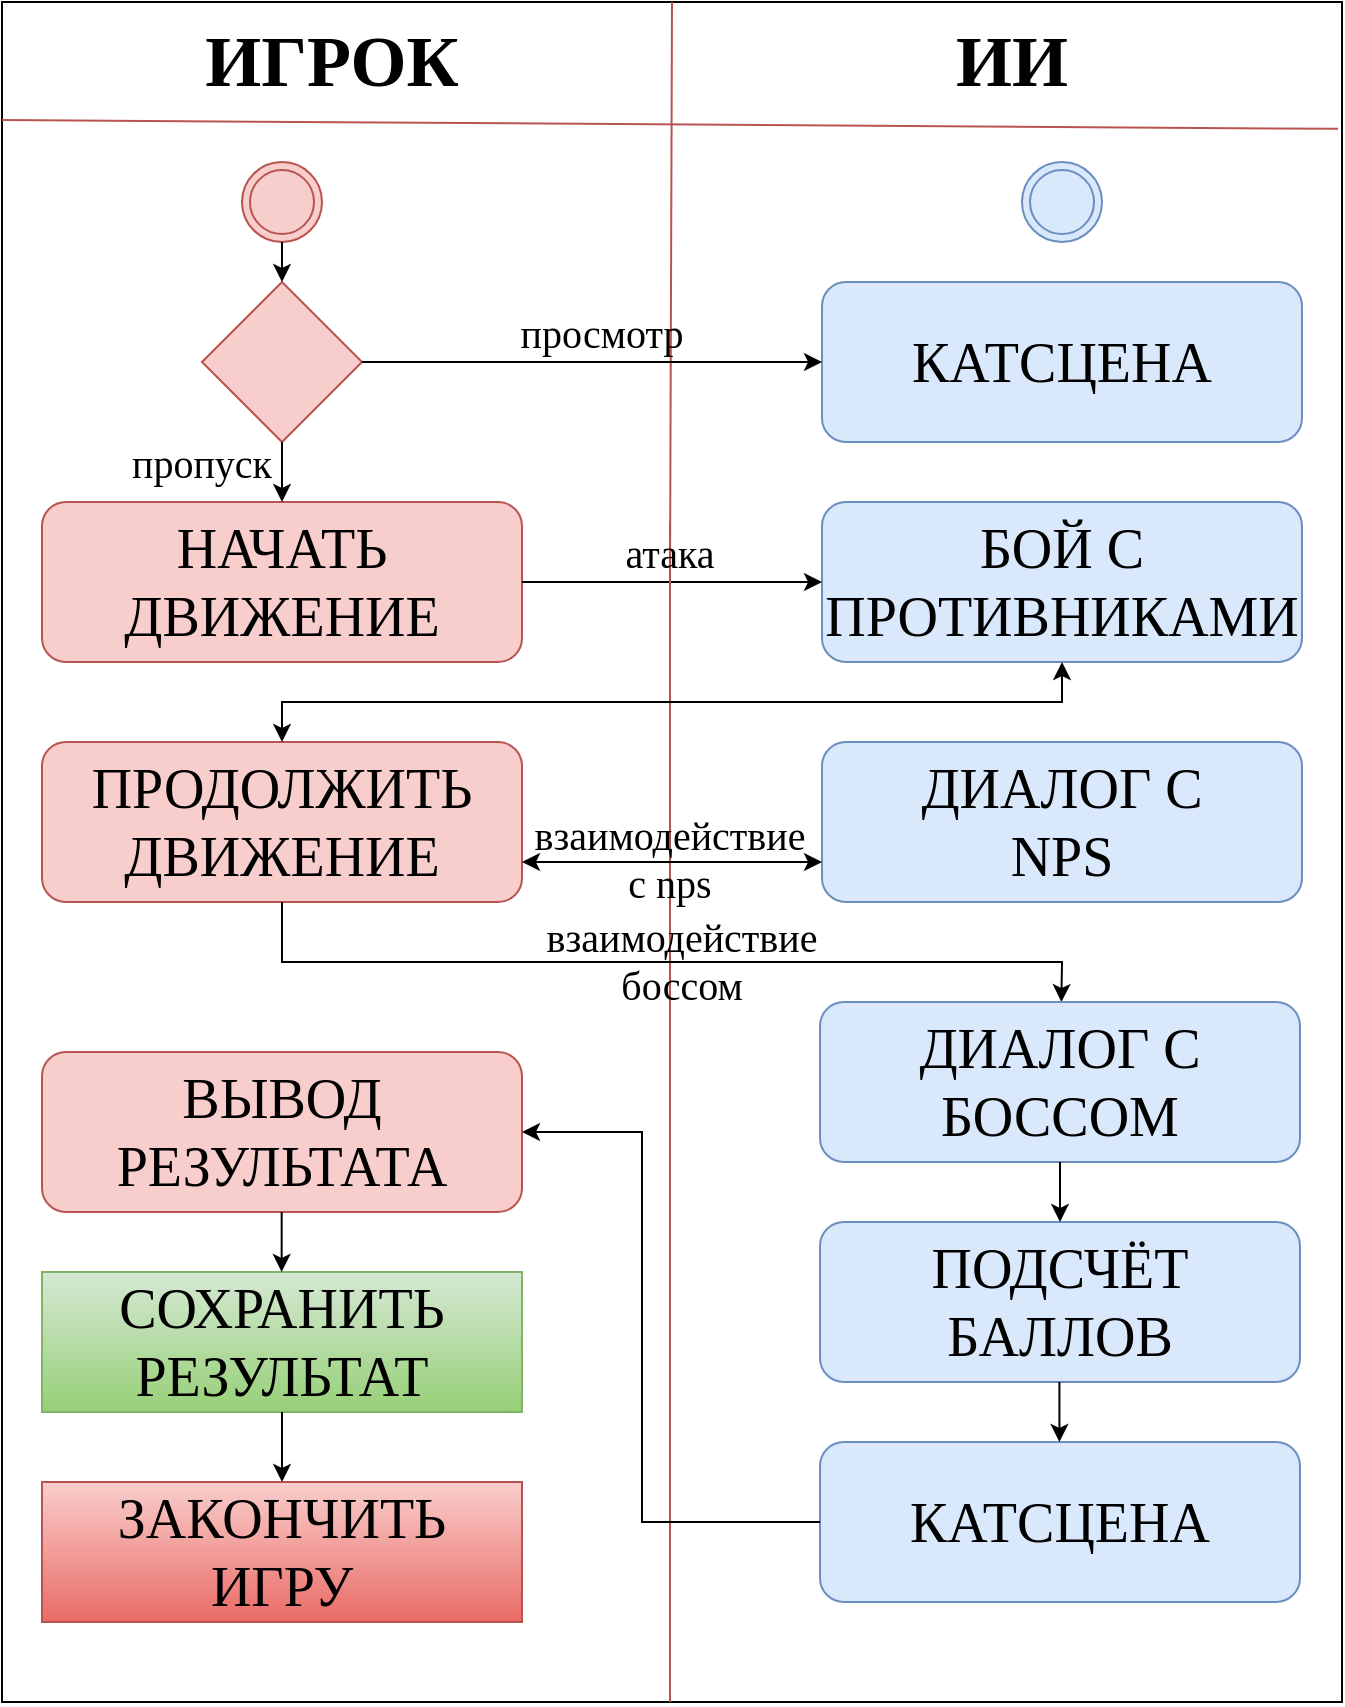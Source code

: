 <mxfile version="27.1.4">
  <diagram name="Страница — 1" id="mHHvL0ik2kSpvlpvObcH">
    <mxGraphModel dx="1733" dy="959" grid="1" gridSize="10" guides="1" tooltips="1" connect="1" arrows="1" fold="1" page="1" pageScale="1" pageWidth="827" pageHeight="1169" math="0" shadow="0">
      <root>
        <mxCell id="0" />
        <mxCell id="1" parent="0" />
        <mxCell id="Ix0ffkWWZdktWy8GuwyT-92" value="" style="rounded=0;whiteSpace=wrap;html=1;" vertex="1" parent="1">
          <mxGeometry x="80" y="20" width="670" height="850" as="geometry" />
        </mxCell>
        <mxCell id="v9J8zwX4k6g4E4tgRItc-3" value="" style="endArrow=none;html=1;rounded=0;entryX=0.5;entryY=0;entryDx=0;entryDy=0;exitX=0.5;exitY=1;exitDx=0;exitDy=0;fillColor=#f8cecc;strokeColor=#b85450;" parent="1" source="Ix0ffkWWZdktWy8GuwyT-15" edge="1">
          <mxGeometry width="50" height="50" relative="1" as="geometry">
            <mxPoint x="390" y="180" as="sourcePoint" />
            <mxPoint x="415" y="20" as="targetPoint" />
          </mxGeometry>
        </mxCell>
        <mxCell id="v9J8zwX4k6g4E4tgRItc-6" value="" style="endArrow=none;html=1;rounded=0;entryX=0.997;entryY=0.042;entryDx=0;entryDy=0;entryPerimeter=0;fillColor=#f8cecc;strokeColor=#b85450;" parent="1" edge="1">
          <mxGeometry width="50" height="50" relative="1" as="geometry">
            <mxPoint x="80" y="79" as="sourcePoint" />
            <mxPoint x="747.99" y="83.42" as="targetPoint" />
          </mxGeometry>
        </mxCell>
        <mxCell id="v9J8zwX4k6g4E4tgRItc-7" value="&lt;font face=&quot;Times New Roman&quot;&gt;&lt;span style=&quot;font-size: 36px;&quot;&gt;&lt;b&gt;ИИ&lt;/b&gt;&lt;/span&gt;&lt;/font&gt;" style="text;html=1;align=center;verticalAlign=middle;whiteSpace=wrap;rounded=0;" parent="1" vertex="1">
          <mxGeometry x="420" y="20" width="330" height="60" as="geometry" />
        </mxCell>
        <mxCell id="v9J8zwX4k6g4E4tgRItc-8" value="&lt;font face=&quot;Times New Roman&quot; style=&quot;font-size: 36px;&quot;&gt;&lt;b&gt;ИГРОК&lt;/b&gt;&lt;/font&gt;" style="text;html=1;align=center;verticalAlign=middle;whiteSpace=wrap;rounded=0;" parent="1" vertex="1">
          <mxGeometry x="80" y="20" width="330" height="60" as="geometry" />
        </mxCell>
        <mxCell id="v9J8zwX4k6g4E4tgRItc-9" value="" style="ellipse;shape=doubleEllipse;whiteSpace=wrap;html=1;aspect=fixed;fillColor=#dae8fc;strokeColor=#6c8ebf;" parent="1" vertex="1">
          <mxGeometry x="590" y="100" width="40" height="40" as="geometry" />
        </mxCell>
        <mxCell id="v9J8zwX4k6g4E4tgRItc-10" value="" style="ellipse;shape=doubleEllipse;whiteSpace=wrap;html=1;aspect=fixed;fillColor=#f8cecc;strokeColor=#b85450;" parent="1" vertex="1">
          <mxGeometry x="200" y="100" width="40" height="40" as="geometry" />
        </mxCell>
        <mxCell id="v9J8zwX4k6g4E4tgRItc-11" value="" style="rhombus;whiteSpace=wrap;html=1;fillColor=#f8cecc;strokeColor=#b85450;" parent="1" vertex="1">
          <mxGeometry x="180" y="160" width="80" height="80" as="geometry" />
        </mxCell>
        <mxCell id="Ix0ffkWWZdktWy8GuwyT-1" value="" style="rounded=1;whiteSpace=wrap;html=1;fillColor=#dae8fc;strokeColor=#6c8ebf;" vertex="1" parent="1">
          <mxGeometry x="490" y="160" width="240" height="80" as="geometry" />
        </mxCell>
        <mxCell id="Ix0ffkWWZdktWy8GuwyT-2" value="&lt;font face=&quot;Times New Roman&quot;&gt;&lt;span style=&quot;font-size: 28px;&quot;&gt;КАТСЦЕНА&lt;/span&gt;&lt;/font&gt;" style="text;html=1;align=center;verticalAlign=middle;whiteSpace=wrap;rounded=0;" vertex="1" parent="1">
          <mxGeometry x="525" y="170" width="170" height="60" as="geometry" />
        </mxCell>
        <mxCell id="Ix0ffkWWZdktWy8GuwyT-3" value="" style="rounded=1;whiteSpace=wrap;html=1;fillColor=#f8cecc;strokeColor=#b85450;" vertex="1" parent="1">
          <mxGeometry x="100" y="270" width="240" height="80" as="geometry" />
        </mxCell>
        <mxCell id="Ix0ffkWWZdktWy8GuwyT-4" value="&lt;font face=&quot;Times New Roman&quot;&gt;&lt;span style=&quot;font-size: 28px;&quot;&gt;НАЧАТЬ ДВИЖЕНИЕ&lt;/span&gt;&lt;/font&gt;" style="text;html=1;align=center;verticalAlign=middle;whiteSpace=wrap;rounded=0;" vertex="1" parent="1">
          <mxGeometry x="135" y="280" width="170" height="60" as="geometry" />
        </mxCell>
        <mxCell id="Ix0ffkWWZdktWy8GuwyT-7" value="" style="endArrow=classic;html=1;rounded=0;exitX=0.5;exitY=1;exitDx=0;exitDy=0;entryX=0.5;entryY=0;entryDx=0;entryDy=0;" edge="1" parent="1" source="v9J8zwX4k6g4E4tgRItc-10" target="v9J8zwX4k6g4E4tgRItc-11">
          <mxGeometry width="50" height="50" relative="1" as="geometry">
            <mxPoint x="240" y="145" as="sourcePoint" />
            <mxPoint x="290" y="95" as="targetPoint" />
          </mxGeometry>
        </mxCell>
        <mxCell id="Ix0ffkWWZdktWy8GuwyT-8" value="" style="endArrow=classic;html=1;rounded=0;" edge="1" parent="1" source="v9J8zwX4k6g4E4tgRItc-11" target="Ix0ffkWWZdktWy8GuwyT-3">
          <mxGeometry width="50" height="50" relative="1" as="geometry">
            <mxPoint x="244.83" y="240" as="sourcePoint" />
            <mxPoint x="244.83" y="260" as="targetPoint" />
          </mxGeometry>
        </mxCell>
        <mxCell id="Ix0ffkWWZdktWy8GuwyT-9" value="" style="endArrow=classic;html=1;rounded=0;exitX=1;exitY=0.5;exitDx=0;exitDy=0;entryX=0;entryY=0.5;entryDx=0;entryDy=0;" edge="1" parent="1" source="v9J8zwX4k6g4E4tgRItc-11" target="Ix0ffkWWZdktWy8GuwyT-1">
          <mxGeometry width="50" height="50" relative="1" as="geometry">
            <mxPoint x="350" y="250" as="sourcePoint" />
            <mxPoint x="350" y="270" as="targetPoint" />
          </mxGeometry>
        </mxCell>
        <mxCell id="Ix0ffkWWZdktWy8GuwyT-10" value="&lt;font face=&quot;Times New Roman&quot;&gt;просмотр&lt;/font&gt;" style="text;html=1;align=center;verticalAlign=middle;whiteSpace=wrap;rounded=0;fontSize=20;" vertex="1" parent="1">
          <mxGeometry x="350" y="170" width="60" height="30" as="geometry" />
        </mxCell>
        <mxCell id="Ix0ffkWWZdktWy8GuwyT-11" value="&lt;font face=&quot;Times New Roman&quot;&gt;пропуск&lt;/font&gt;" style="text;html=1;align=center;verticalAlign=middle;whiteSpace=wrap;rounded=0;fontSize=20;" vertex="1" parent="1">
          <mxGeometry x="150" y="235" width="60" height="30" as="geometry" />
        </mxCell>
        <mxCell id="Ix0ffkWWZdktWy8GuwyT-12" value="" style="rounded=1;whiteSpace=wrap;html=1;fillColor=#dae8fc;strokeColor=#6c8ebf;" vertex="1" parent="1">
          <mxGeometry x="490" y="270" width="240" height="80" as="geometry" />
        </mxCell>
        <mxCell id="Ix0ffkWWZdktWy8GuwyT-13" value="" style="endArrow=classic;html=1;rounded=0;exitX=1;exitY=0.5;exitDx=0;exitDy=0;entryX=0;entryY=0.5;entryDx=0;entryDy=0;" edge="1" parent="1" source="Ix0ffkWWZdktWy8GuwyT-3" target="Ix0ffkWWZdktWy8GuwyT-12">
          <mxGeometry width="50" height="50" relative="1" as="geometry">
            <mxPoint x="350" y="220" as="sourcePoint" />
            <mxPoint x="530" y="220" as="targetPoint" />
          </mxGeometry>
        </mxCell>
        <mxCell id="Ix0ffkWWZdktWy8GuwyT-14" value="&lt;font face=&quot;Times New Roman&quot;&gt;&lt;span style=&quot;font-size: 28px;&quot;&gt;БОЙ С ПРОТИВНИКАМИ&lt;/span&gt;&lt;/font&gt;" style="text;html=1;align=center;verticalAlign=middle;whiteSpace=wrap;rounded=0;" vertex="1" parent="1">
          <mxGeometry x="525" y="280" width="170" height="60" as="geometry" />
        </mxCell>
        <mxCell id="Ix0ffkWWZdktWy8GuwyT-16" value="" style="endArrow=none;html=1;rounded=0;entryX=0.5;entryY=0;entryDx=0;entryDy=0;fillColor=#f8cecc;strokeColor=#b85450;" edge="1" parent="1" target="Ix0ffkWWZdktWy8GuwyT-15">
          <mxGeometry width="50" height="50" relative="1" as="geometry">
            <mxPoint x="414" y="870" as="sourcePoint" />
            <mxPoint x="415" y="20" as="targetPoint" />
          </mxGeometry>
        </mxCell>
        <mxCell id="Ix0ffkWWZdktWy8GuwyT-15" value="&lt;font face=&quot;Times New Roman&quot;&gt;атака&lt;/font&gt;" style="text;html=1;align=center;verticalAlign=middle;whiteSpace=wrap;rounded=0;fontSize=20;" vertex="1" parent="1">
          <mxGeometry x="384" y="280" width="60" height="30" as="geometry" />
        </mxCell>
        <mxCell id="Ix0ffkWWZdktWy8GuwyT-18" value="" style="rounded=1;whiteSpace=wrap;html=1;fillColor=#f8cecc;strokeColor=#b85450;" vertex="1" parent="1">
          <mxGeometry x="100" y="390" width="240" height="80" as="geometry" />
        </mxCell>
        <mxCell id="Ix0ffkWWZdktWy8GuwyT-19" value="&lt;font face=&quot;Times New Roman&quot;&gt;&lt;span style=&quot;font-size: 28px;&quot;&gt;ПРОДОЛЖИТЬ ДВИЖЕНИЕ&lt;/span&gt;&lt;/font&gt;" style="text;html=1;align=center;verticalAlign=middle;whiteSpace=wrap;rounded=0;" vertex="1" parent="1">
          <mxGeometry x="135" y="400" width="170" height="60" as="geometry" />
        </mxCell>
        <mxCell id="Ix0ffkWWZdktWy8GuwyT-22" value="" style="rounded=1;whiteSpace=wrap;html=1;fillColor=#dae8fc;strokeColor=#6c8ebf;" vertex="1" parent="1">
          <mxGeometry x="490" y="390" width="240" height="80" as="geometry" />
        </mxCell>
        <mxCell id="Ix0ffkWWZdktWy8GuwyT-23" value="&lt;font face=&quot;Times New Roman&quot;&gt;&lt;span style=&quot;font-size: 28px;&quot;&gt;ДИАЛОГ С NPS&lt;/span&gt;&lt;/font&gt;" style="text;html=1;align=center;verticalAlign=middle;whiteSpace=wrap;rounded=0;" vertex="1" parent="1">
          <mxGeometry x="525" y="400" width="170" height="60" as="geometry" />
        </mxCell>
        <mxCell id="Ix0ffkWWZdktWy8GuwyT-24" value="&lt;font face=&quot;Times New Roman&quot;&gt;взаимодействие с nps&lt;/font&gt;" style="text;html=1;align=center;verticalAlign=middle;whiteSpace=wrap;rounded=0;fontSize=20;" vertex="1" parent="1">
          <mxGeometry x="384" y="433" width="60" height="30" as="geometry" />
        </mxCell>
        <mxCell id="Ix0ffkWWZdktWy8GuwyT-57" value="" style="endArrow=classic;html=1;rounded=0;exitX=0.5;exitY=1;exitDx=0;exitDy=0;" edge="1" parent="1" target="Ix0ffkWWZdktWy8GuwyT-58" source="Ix0ffkWWZdktWy8GuwyT-18">
          <mxGeometry width="50" height="50" relative="1" as="geometry">
            <mxPoint x="339" y="540" as="sourcePoint" />
            <mxPoint x="489" y="545" as="targetPoint" />
            <Array as="points">
              <mxPoint x="220" y="500" />
              <mxPoint x="610" y="500" />
            </Array>
          </mxGeometry>
        </mxCell>
        <mxCell id="Ix0ffkWWZdktWy8GuwyT-58" value="" style="rounded=1;whiteSpace=wrap;html=1;fillColor=#dae8fc;strokeColor=#6c8ebf;" vertex="1" parent="1">
          <mxGeometry x="489" y="520" width="240" height="80" as="geometry" />
        </mxCell>
        <mxCell id="Ix0ffkWWZdktWy8GuwyT-59" value="&lt;font face=&quot;Times New Roman&quot;&gt;взаимодействие боссом&lt;/font&gt;" style="text;html=1;align=center;verticalAlign=middle;whiteSpace=wrap;rounded=0;fontSize=20;" vertex="1" parent="1">
          <mxGeometry x="390" y="484" width="60" height="30" as="geometry" />
        </mxCell>
        <mxCell id="Ix0ffkWWZdktWy8GuwyT-60" value="&lt;font face=&quot;Times New Roman&quot;&gt;&lt;span style=&quot;font-size: 28px;&quot;&gt;ДИАЛОГ С БОССОМ&lt;/span&gt;&lt;/font&gt;" style="text;html=1;align=center;verticalAlign=middle;whiteSpace=wrap;rounded=0;" vertex="1" parent="1">
          <mxGeometry x="524" y="530" width="170" height="60" as="geometry" />
        </mxCell>
        <mxCell id="Ix0ffkWWZdktWy8GuwyT-69" value="" style="rounded=1;whiteSpace=wrap;html=1;fillColor=#dae8fc;strokeColor=#6c8ebf;" vertex="1" parent="1">
          <mxGeometry x="489" y="630" width="240" height="80" as="geometry" />
        </mxCell>
        <mxCell id="Ix0ffkWWZdktWy8GuwyT-70" value="" style="rounded=1;whiteSpace=wrap;html=1;fillColor=#dae8fc;strokeColor=#6c8ebf;" vertex="1" parent="1">
          <mxGeometry x="489" y="740" width="240" height="80" as="geometry" />
        </mxCell>
        <mxCell id="Ix0ffkWWZdktWy8GuwyT-71" value="&lt;font face=&quot;Times New Roman&quot;&gt;&lt;span style=&quot;font-size: 28px;&quot;&gt;КАТСЦЕНА&lt;/span&gt;&lt;/font&gt;" style="text;html=1;align=center;verticalAlign=middle;whiteSpace=wrap;rounded=0;" vertex="1" parent="1">
          <mxGeometry x="524" y="750" width="170" height="60" as="geometry" />
        </mxCell>
        <mxCell id="Ix0ffkWWZdktWy8GuwyT-72" value="&lt;font face=&quot;Times New Roman&quot;&gt;&lt;span style=&quot;font-size: 28px;&quot;&gt;ПОДСЧЁТ БАЛЛОВ&lt;/span&gt;&lt;/font&gt;" style="text;html=1;align=center;verticalAlign=middle;whiteSpace=wrap;rounded=0;" vertex="1" parent="1">
          <mxGeometry x="524" y="640" width="170" height="60" as="geometry" />
        </mxCell>
        <mxCell id="Ix0ffkWWZdktWy8GuwyT-74" value="" style="endArrow=classic;html=1;rounded=0;entryX=0.5;entryY=0;entryDx=0;entryDy=0;" edge="1" parent="1" target="Ix0ffkWWZdktWy8GuwyT-69">
          <mxGeometry width="50" height="50" relative="1" as="geometry">
            <mxPoint x="609" y="600" as="sourcePoint" />
            <mxPoint x="608.83" y="620" as="targetPoint" />
          </mxGeometry>
        </mxCell>
        <mxCell id="Ix0ffkWWZdktWy8GuwyT-75" value="" style="rounded=1;whiteSpace=wrap;html=1;fillColor=#f8cecc;strokeColor=#b85450;" vertex="1" parent="1">
          <mxGeometry x="100" y="545" width="240" height="80" as="geometry" />
        </mxCell>
        <mxCell id="Ix0ffkWWZdktWy8GuwyT-76" value="&lt;font face=&quot;Times New Roman&quot;&gt;&lt;span style=&quot;font-size: 28px;&quot;&gt;ВЫВОД РЕЗУЛЬТАТА&lt;/span&gt;&lt;/font&gt;" style="text;html=1;align=center;verticalAlign=middle;whiteSpace=wrap;rounded=0;" vertex="1" parent="1">
          <mxGeometry x="135" y="555" width="170" height="60" as="geometry" />
        </mxCell>
        <mxCell id="Ix0ffkWWZdktWy8GuwyT-79" value="" style="rounded=0;whiteSpace=wrap;html=1;fillColor=#d5e8d4;strokeColor=#82b366;gradientColor=#97d077;" vertex="1" parent="1">
          <mxGeometry x="100" y="655" width="240" height="70" as="geometry" />
        </mxCell>
        <mxCell id="Ix0ffkWWZdktWy8GuwyT-80" value="&lt;font face=&quot;Times New Roman&quot;&gt;&lt;span style=&quot;font-size: 28px;&quot;&gt;СОХРАНИТЬ РЕЗУЛЬТАТ&lt;/span&gt;&lt;/font&gt;" style="text;html=1;align=center;verticalAlign=middle;whiteSpace=wrap;rounded=0;" vertex="1" parent="1">
          <mxGeometry x="135" y="660" width="170" height="60" as="geometry" />
        </mxCell>
        <mxCell id="Ix0ffkWWZdktWy8GuwyT-82" value="" style="endArrow=classic;startArrow=classic;html=1;rounded=0;exitX=1;exitY=0.75;exitDx=0;exitDy=0;entryX=0;entryY=0.75;entryDx=0;entryDy=0;" edge="1" parent="1" source="Ix0ffkWWZdktWy8GuwyT-18" target="Ix0ffkWWZdktWy8GuwyT-22">
          <mxGeometry width="50" height="50" relative="1" as="geometry">
            <mxPoint x="380" y="410" as="sourcePoint" />
            <mxPoint x="430" y="360" as="targetPoint" />
          </mxGeometry>
        </mxCell>
        <mxCell id="Ix0ffkWWZdktWy8GuwyT-83" value="" style="endArrow=classic;startArrow=classic;html=1;rounded=0;exitX=0.5;exitY=0;exitDx=0;exitDy=0;entryX=0.5;entryY=1;entryDx=0;entryDy=0;" edge="1" parent="1" source="Ix0ffkWWZdktWy8GuwyT-18" target="Ix0ffkWWZdktWy8GuwyT-12">
          <mxGeometry width="50" height="50" relative="1" as="geometry">
            <mxPoint x="360" y="350" as="sourcePoint" />
            <mxPoint x="410" y="300" as="targetPoint" />
            <Array as="points">
              <mxPoint x="220" y="370" />
              <mxPoint x="610" y="370" />
            </Array>
          </mxGeometry>
        </mxCell>
        <mxCell id="Ix0ffkWWZdktWy8GuwyT-86" value="" style="endArrow=classic;html=1;rounded=0;entryX=0.5;entryY=0;entryDx=0;entryDy=0;" edge="1" parent="1">
          <mxGeometry width="50" height="50" relative="1" as="geometry">
            <mxPoint x="608.71" y="710" as="sourcePoint" />
            <mxPoint x="608.71" y="740" as="targetPoint" />
          </mxGeometry>
        </mxCell>
        <mxCell id="Ix0ffkWWZdktWy8GuwyT-87" value="" style="endArrow=classic;html=1;rounded=0;entryX=1;entryY=0.5;entryDx=0;entryDy=0;exitX=0;exitY=0.5;exitDx=0;exitDy=0;" edge="1" parent="1" source="Ix0ffkWWZdktWy8GuwyT-70" target="Ix0ffkWWZdktWy8GuwyT-75">
          <mxGeometry width="50" height="50" relative="1" as="geometry">
            <mxPoint x="400" y="670" as="sourcePoint" />
            <mxPoint x="400" y="700" as="targetPoint" />
            <Array as="points">
              <mxPoint x="400" y="780" />
              <mxPoint x="400" y="585" />
            </Array>
          </mxGeometry>
        </mxCell>
        <mxCell id="Ix0ffkWWZdktWy8GuwyT-88" value="" style="endArrow=classic;html=1;rounded=0;entryX=0.5;entryY=0;entryDx=0;entryDy=0;" edge="1" parent="1">
          <mxGeometry width="50" height="50" relative="1" as="geometry">
            <mxPoint x="219.83" y="625" as="sourcePoint" />
            <mxPoint x="219.83" y="655" as="targetPoint" />
          </mxGeometry>
        </mxCell>
        <mxCell id="Ix0ffkWWZdktWy8GuwyT-89" value="" style="rounded=0;whiteSpace=wrap;html=1;fillColor=#f8cecc;strokeColor=#b85450;gradientColor=#ea6b66;" vertex="1" parent="1">
          <mxGeometry x="100" y="760" width="240" height="70" as="geometry" />
        </mxCell>
        <mxCell id="Ix0ffkWWZdktWy8GuwyT-90" value="&lt;font face=&quot;Times New Roman&quot;&gt;&lt;span style=&quot;font-size: 28px;&quot;&gt;ЗАКОНЧИТЬ ИГРУ&lt;/span&gt;&lt;/font&gt;" style="text;html=1;align=center;verticalAlign=middle;whiteSpace=wrap;rounded=0;" vertex="1" parent="1">
          <mxGeometry x="135" y="765" width="170" height="60" as="geometry" />
        </mxCell>
        <mxCell id="Ix0ffkWWZdktWy8GuwyT-91" value="" style="endArrow=classic;html=1;rounded=0;entryX=0.5;entryY=0;entryDx=0;entryDy=0;exitX=0.5;exitY=1;exitDx=0;exitDy=0;" edge="1" parent="1" source="Ix0ffkWWZdktWy8GuwyT-79" target="Ix0ffkWWZdktWy8GuwyT-89">
          <mxGeometry width="50" height="50" relative="1" as="geometry">
            <mxPoint x="219.8" y="725" as="sourcePoint" />
            <mxPoint x="219.8" y="755" as="targetPoint" />
          </mxGeometry>
        </mxCell>
      </root>
    </mxGraphModel>
  </diagram>
</mxfile>
